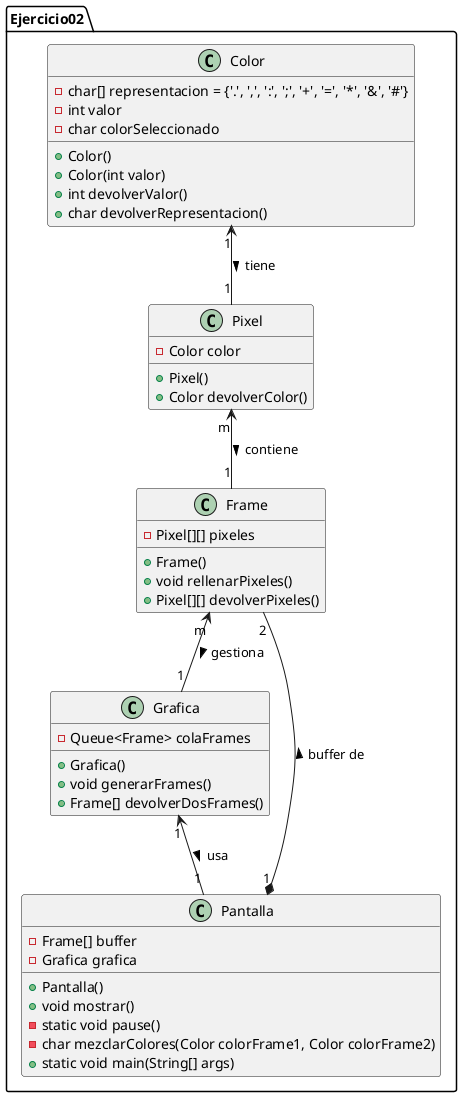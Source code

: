 @startuml
package Ejercicio02 {
    class Color {
        - char[] representacion = {'.', ',', ':', ';', '+', '=', '*', '&', '#'}
        - int valor
        - char colorSeleccionado
        + Color()
        + Color(int valor)
        + int devolverValor()
        + char devolverRepresentacion()
    }

    class Pixel {
        - Color color
        + Pixel()
        + Color devolverColor()
    }

    class Frame {
        - Pixel[][] pixeles
        + Frame()
        + void rellenarPixeles()
        + Pixel[][] devolverPixeles()
    }

    class Grafica {
        - Queue<Frame> colaFrames
        + Grafica()
        + void generarFrames()
        + Frame[] devolverDosFrames()
    }

    class Pantalla {
        - Frame[] buffer
        - Grafica grafica
        + Pantalla()
        + void mostrar()
        - static void pause()
        - char mezclarColores(Color colorFrame1, Color colorFrame2)
        + static void main(String[] args)
    }

    Color "1" <-- "1" Pixel : tiene >
    Pixel "m" <-- "1" Frame : contiene >
    Frame "m" <-- "1" Grafica : gestiona >
    Grafica "1" <-- "1" Pantalla : usa >
    Pantalla "1" *-- "2" Frame : buffer de >
}
@enduml
